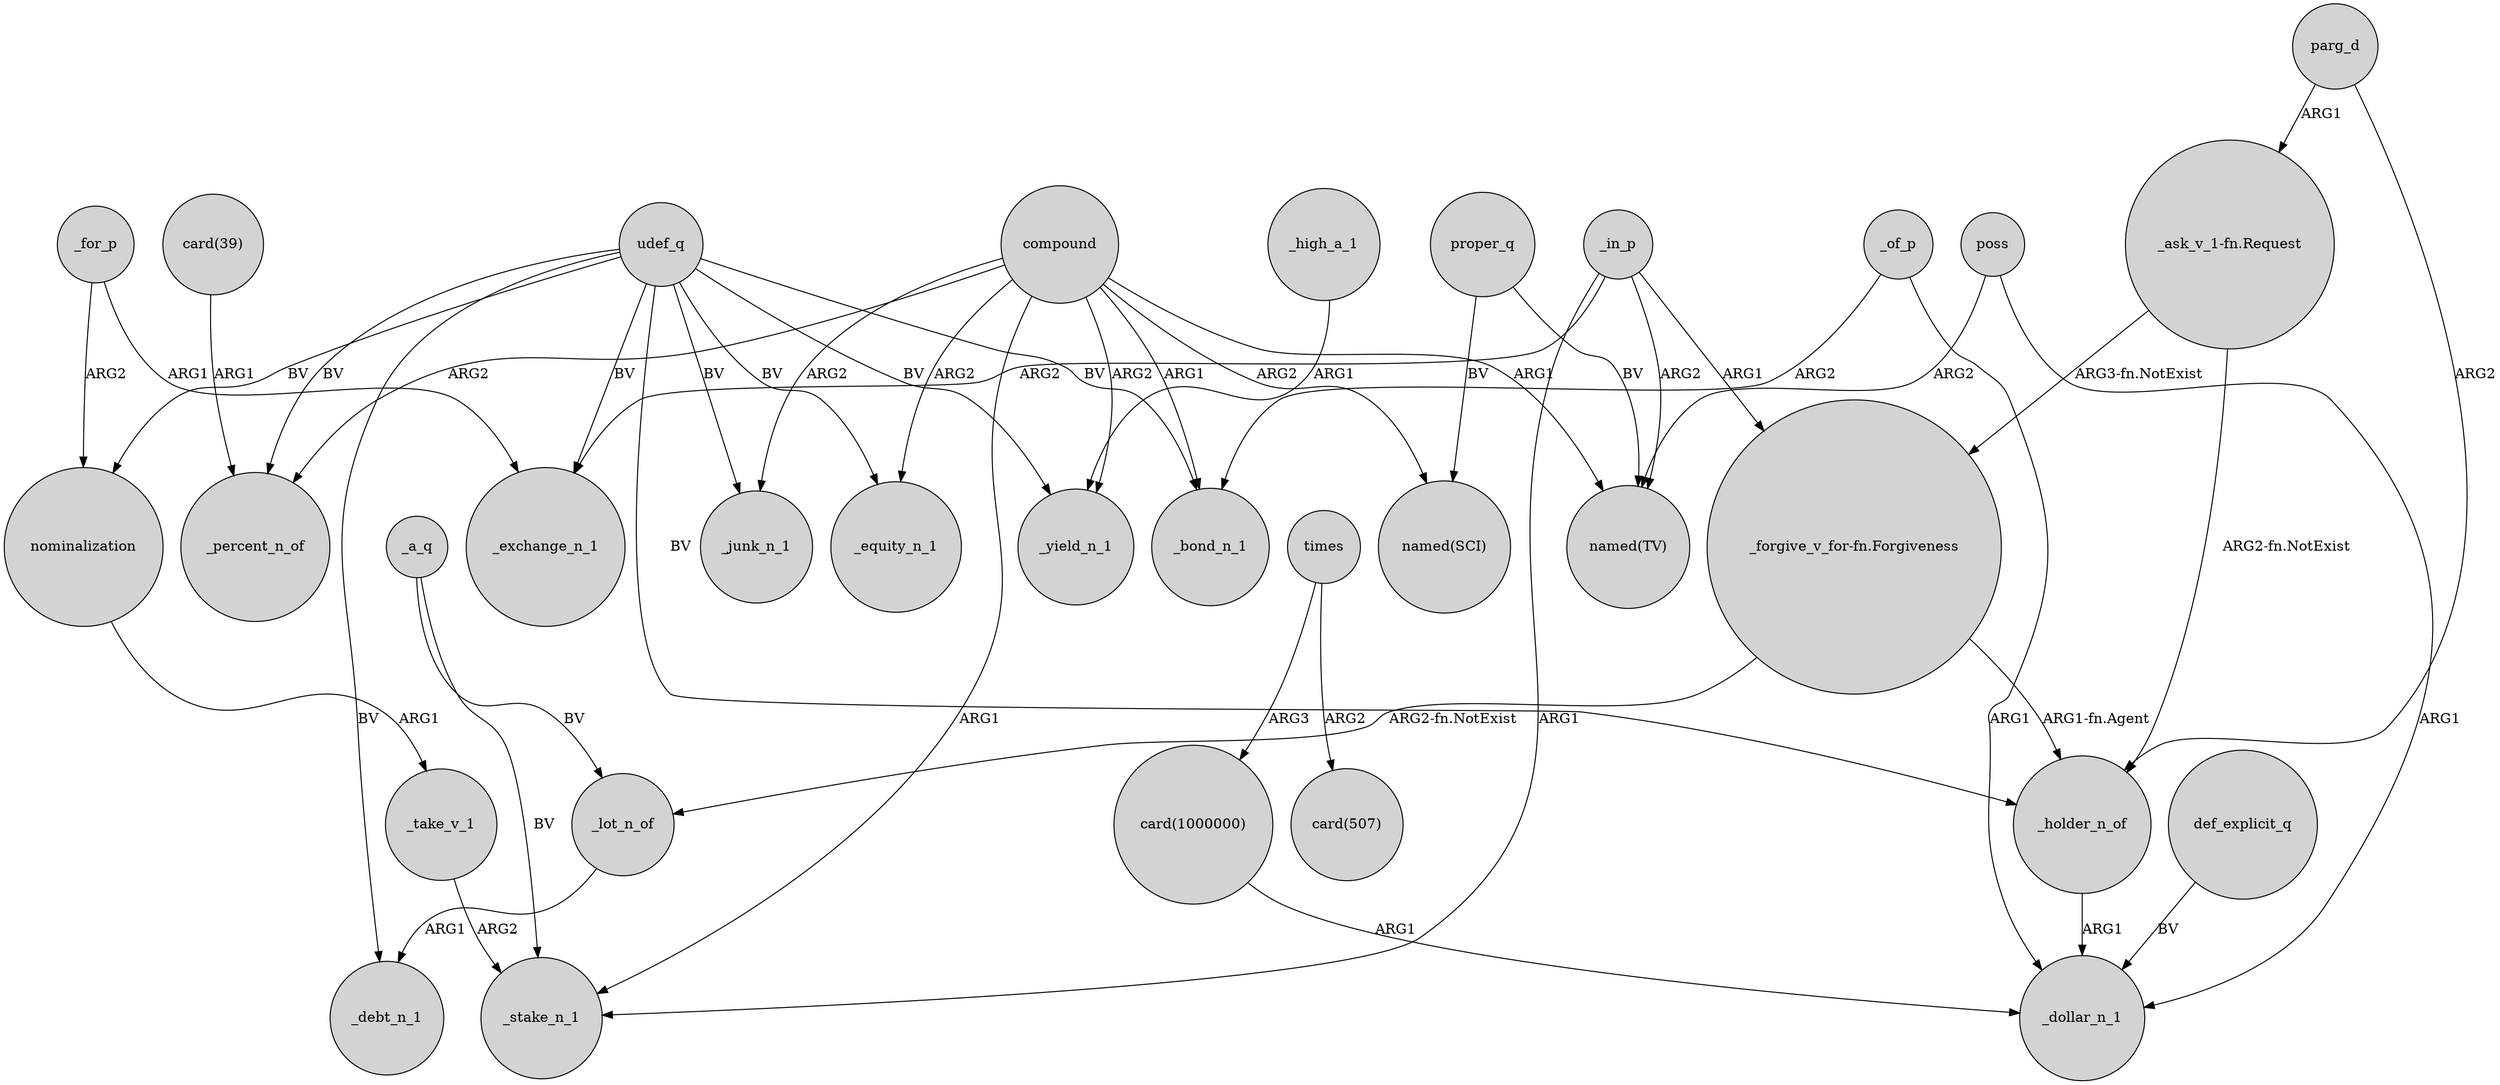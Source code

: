 digraph {
	node [shape=circle style=filled]
	_a_q -> _lot_n_of [label=BV]
	_a_q -> _stake_n_1 [label=BV]
	"card(1000000)" -> _dollar_n_1 [label=ARG1]
	"card(39)" -> _percent_n_of [label=ARG1]
	udef_q -> _debt_n_1 [label=BV]
	_holder_n_of -> _dollar_n_1 [label=ARG1]
	_of_p -> _dollar_n_1 [label=ARG1]
	parg_d -> _holder_n_of [label=ARG2]
	parg_d -> "_ask_v_1-fn.Request" [label=ARG1]
	poss -> _dollar_n_1 [label=ARG1]
	compound -> _bond_n_1 [label=ARG1]
	nominalization -> _take_v_1 [label=ARG1]
	"_forgive_v_for-fn.Forgiveness" -> _lot_n_of [label="ARG2-fn.NotExist"]
	_for_p -> nominalization [label=ARG2]
	poss -> "named(TV)" [label=ARG2]
	compound -> "named(TV)" [label=ARG1]
	_of_p -> _bond_n_1 [label=ARG2]
	_for_p -> _exchange_n_1 [label=ARG1]
	compound -> _junk_n_1 [label=ARG2]
	_lot_n_of -> _debt_n_1 [label=ARG1]
	proper_q -> "named(TV)" [label=BV]
	compound -> _equity_n_1 [label=ARG2]
	compound -> _percent_n_of [label=ARG2]
	"_ask_v_1-fn.Request" -> "_forgive_v_for-fn.Forgiveness" [label="ARG3-fn.NotExist"]
	udef_q -> _junk_n_1 [label=BV]
	_in_p -> _stake_n_1 [label=ARG1]
	_in_p -> "named(TV)" [label=ARG2]
	udef_q -> _bond_n_1 [label=BV]
	"_ask_v_1-fn.Request" -> _holder_n_of [label="ARG2-fn.NotExist"]
	times -> "card(1000000)" [label=ARG3]
	udef_q -> _equity_n_1 [label=BV]
	compound -> "named(SCI)" [label=ARG2]
	udef_q -> _holder_n_of [label=BV]
	times -> "card(507)" [label=ARG2]
	_high_a_1 -> _yield_n_1 [label=ARG1]
	udef_q -> nominalization [label=BV]
	compound -> _stake_n_1 [label=ARG1]
	_in_p -> "_forgive_v_for-fn.Forgiveness" [label=ARG1]
	_in_p -> _exchange_n_1 [label=ARG2]
	def_explicit_q -> _dollar_n_1 [label=BV]
	"_forgive_v_for-fn.Forgiveness" -> _holder_n_of [label="ARG1-fn.Agent"]
	udef_q -> _exchange_n_1 [label=BV]
	udef_q -> _percent_n_of [label=BV]
	compound -> _yield_n_1 [label=ARG2]
	udef_q -> _yield_n_1 [label=BV]
	proper_q -> "named(SCI)" [label=BV]
	_take_v_1 -> _stake_n_1 [label=ARG2]
}
